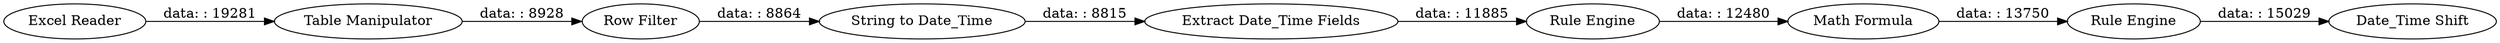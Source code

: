 digraph {
	"3909300229896181621_11" [label="Rule Engine"]
	"3909300229896181621_8" [label="Rule Engine"]
	"3909300229896181621_9" [label="Math Formula"]
	"3909300229896181621_6" [label="Row Filter"]
	"3909300229896181621_1" [label="Excel Reader"]
	"3909300229896181621_4" [label="Table Manipulator"]
	"3909300229896181621_5" [label="String to Date_Time"]
	"3909300229896181621_12" [label="Date_Time Shift"]
	"3909300229896181621_3" [label="Extract Date_Time Fields"]
	"3909300229896181621_4" -> "3909300229896181621_6" [label="data: : 8928"]
	"3909300229896181621_8" -> "3909300229896181621_9" [label="data: : 12480"]
	"3909300229896181621_1" -> "3909300229896181621_4" [label="data: : 19281"]
	"3909300229896181621_11" -> "3909300229896181621_12" [label="data: : 15029"]
	"3909300229896181621_9" -> "3909300229896181621_11" [label="data: : 13750"]
	"3909300229896181621_5" -> "3909300229896181621_3" [label="data: : 8815"]
	"3909300229896181621_6" -> "3909300229896181621_5" [label="data: : 8864"]
	"3909300229896181621_3" -> "3909300229896181621_8" [label="data: : 11885"]
	rankdir=LR
}
